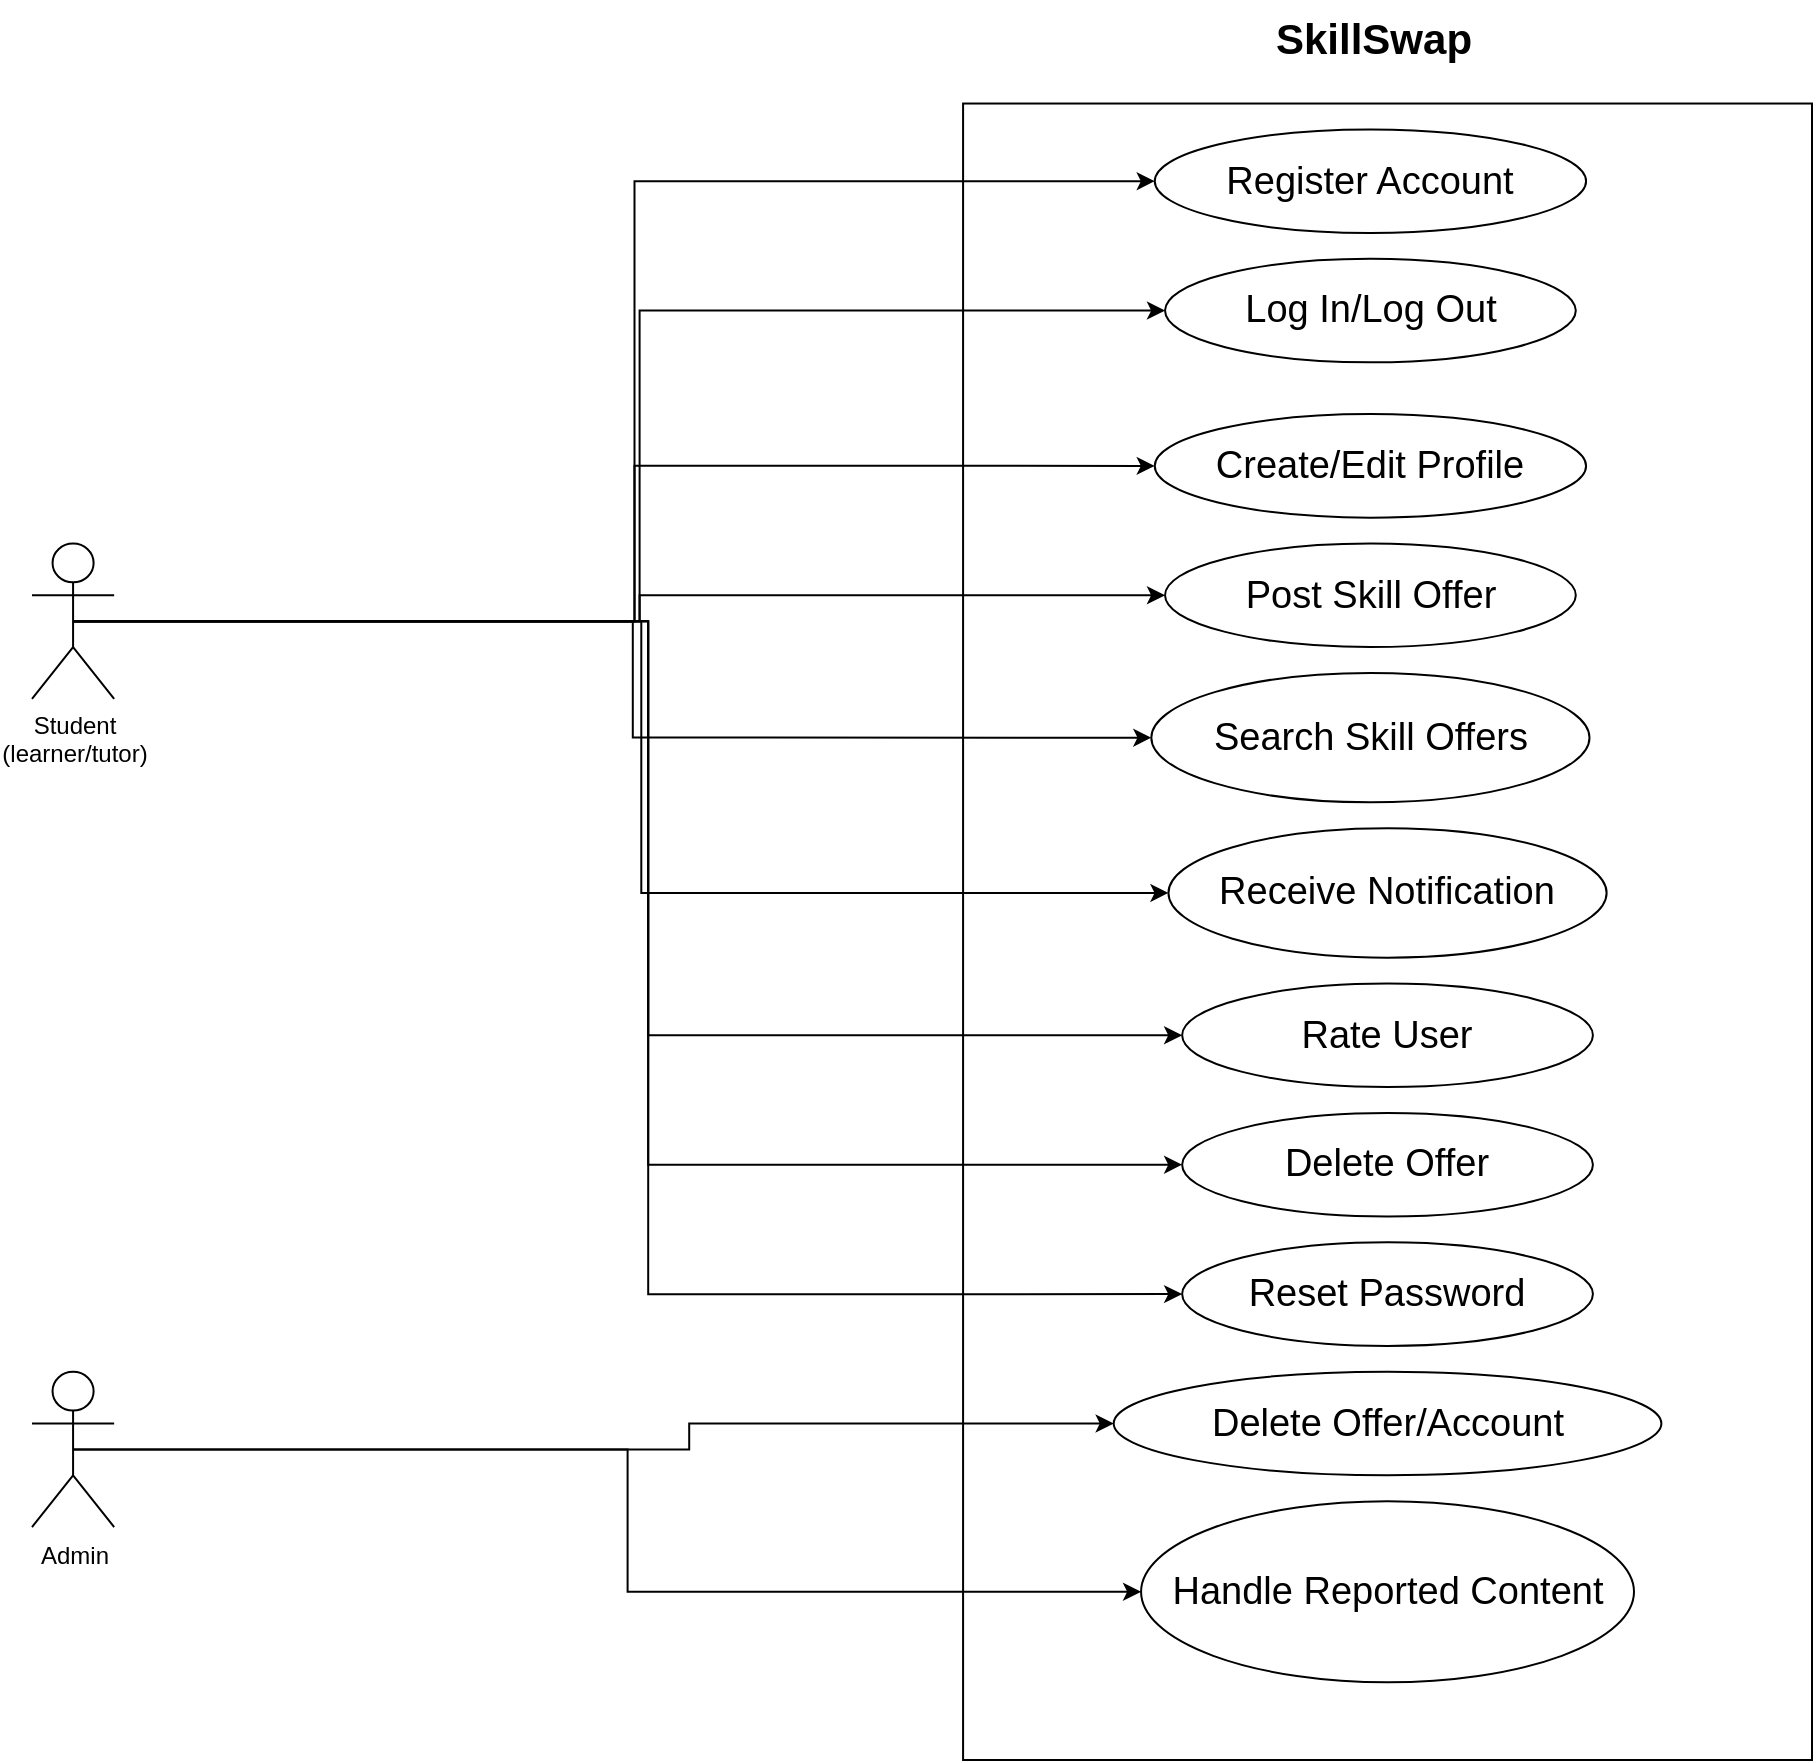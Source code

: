 <mxfile version="28.1.2">
  <diagram name="Page-1" id="4EtTcDXijNYZwQx1_ApL">
    <mxGraphModel dx="1408" dy="878" grid="1" gridSize="10" guides="1" tooltips="1" connect="1" arrows="1" fold="1" page="1" pageScale="1" pageWidth="1100" pageHeight="850" math="0" shadow="0">
      <root>
        <mxCell id="0" />
        <mxCell id="1" parent="0" />
        <mxCell id="DPGO9Rs1iTEe98ONnqwL-31" value="" style="group" vertex="1" connectable="0" parent="1">
          <mxGeometry x="105" y="30" width="890" height="880" as="geometry" />
        </mxCell>
        <mxCell id="DPGO9Rs1iTEe98ONnqwL-1" value="Admin" style="shape=umlActor;verticalLabelPosition=bottom;verticalAlign=top;html=1;outlineConnect=0;" vertex="1" parent="DPGO9Rs1iTEe98ONnqwL-31">
          <mxGeometry y="685.882" width="41.077" height="77.647" as="geometry" />
        </mxCell>
        <mxCell id="DPGO9Rs1iTEe98ONnqwL-2" value="Student&lt;div&gt;(learner/tutor)&lt;/div&gt;" style="shape=umlActor;verticalLabelPosition=bottom;verticalAlign=top;html=1;outlineConnect=0;" vertex="1" parent="DPGO9Rs1iTEe98ONnqwL-31">
          <mxGeometry y="271.765" width="41.077" height="77.647" as="geometry" />
        </mxCell>
        <mxCell id="DPGO9Rs1iTEe98ONnqwL-19" value="&lt;b&gt;&lt;font style=&quot;font-size: 21px;&quot;&gt;SkillSwap&lt;/font&gt;&lt;/b&gt;" style="text;html=1;align=center;verticalAlign=middle;whiteSpace=wrap;rounded=0;" vertex="1" parent="DPGO9Rs1iTEe98ONnqwL-31">
          <mxGeometry x="629.846" width="82.154" height="38.824" as="geometry" />
        </mxCell>
        <mxCell id="DPGO9Rs1iTEe98ONnqwL-6" value="" style="rounded=0;whiteSpace=wrap;html=1;" vertex="1" parent="DPGO9Rs1iTEe98ONnqwL-31">
          <mxGeometry x="465.538" y="51.765" width="424.462" height="828.235" as="geometry" />
        </mxCell>
        <mxCell id="DPGO9Rs1iTEe98ONnqwL-7" value="&lt;span style=&quot;color: light-dark(rgb(0, 0, 0), rgb(255, 255, 255)); font-size: 19px; background-color: transparent;&quot;&gt;Register Account&lt;/span&gt;" style="ellipse;whiteSpace=wrap;html=1;" vertex="1" parent="DPGO9Rs1iTEe98ONnqwL-31">
          <mxGeometry x="561.385" y="64.706" width="215.654" height="51.765" as="geometry" />
        </mxCell>
        <mxCell id="DPGO9Rs1iTEe98ONnqwL-8" value="&lt;span style=&quot;color: light-dark(rgb(0, 0, 0), rgb(255, 255, 255)); font-size: 19px; background-color: transparent;&quot;&gt;Log In/Log Out&lt;/span&gt;" style="ellipse;whiteSpace=wrap;html=1;" vertex="1" parent="DPGO9Rs1iTEe98ONnqwL-31">
          <mxGeometry x="566.519" y="129.412" width="205.385" height="51.765" as="geometry" />
        </mxCell>
        <mxCell id="DPGO9Rs1iTEe98ONnqwL-9" value="&lt;span style=&quot;color: light-dark(rgb(0, 0, 0), rgb(255, 255, 255)); font-size: 19px; background-color: transparent;&quot;&gt;Create/Edit Profile&lt;/span&gt;" style="ellipse;whiteSpace=wrap;html=1;" vertex="1" parent="DPGO9Rs1iTEe98ONnqwL-31">
          <mxGeometry x="561.385" y="207.059" width="215.654" height="51.765" as="geometry" />
        </mxCell>
        <mxCell id="DPGO9Rs1iTEe98ONnqwL-10" value="&lt;span style=&quot;color: light-dark(rgb(0, 0, 0), rgb(255, 255, 255)); font-size: 19px; background-color: transparent;&quot;&gt;Post Skill Offer&lt;/span&gt;" style="ellipse;whiteSpace=wrap;html=1;" vertex="1" parent="DPGO9Rs1iTEe98ONnqwL-31">
          <mxGeometry x="566.519" y="271.765" width="205.385" height="51.765" as="geometry" />
        </mxCell>
        <mxCell id="DPGO9Rs1iTEe98ONnqwL-11" value="&lt;span style=&quot;color: light-dark(rgb(0, 0, 0), rgb(255, 255, 255)); font-size: 19px; background-color: transparent;&quot;&gt;Search Skill Offers&lt;/span&gt;" style="ellipse;whiteSpace=wrap;html=1;" vertex="1" parent="DPGO9Rs1iTEe98ONnqwL-31">
          <mxGeometry x="559.673" y="336.471" width="219.077" height="64.706" as="geometry" />
        </mxCell>
        <mxCell id="DPGO9Rs1iTEe98ONnqwL-12" value="&lt;span style=&quot;color: light-dark(rgb(0, 0, 0), rgb(255, 255, 255)); font-size: 19px; background-color: transparent;&quot;&gt;Receive Notification&lt;/span&gt;" style="ellipse;whiteSpace=wrap;html=1;" vertex="1" parent="DPGO9Rs1iTEe98ONnqwL-31">
          <mxGeometry x="568.231" y="414.118" width="219.077" height="64.706" as="geometry" />
        </mxCell>
        <mxCell id="DPGO9Rs1iTEe98ONnqwL-13" value="&lt;span style=&quot;color: light-dark(rgb(0, 0, 0), rgb(255, 255, 255)); font-size: 19px; background-color: transparent;&quot;&gt;Rate User&lt;/span&gt;" style="ellipse;whiteSpace=wrap;html=1;" vertex="1" parent="DPGO9Rs1iTEe98ONnqwL-31">
          <mxGeometry x="575.077" y="491.765" width="205.385" height="51.765" as="geometry" />
        </mxCell>
        <mxCell id="DPGO9Rs1iTEe98ONnqwL-14" value="&lt;span style=&quot;color: light-dark(rgb(0, 0, 0), rgb(255, 255, 255)); font-size: 19px; background-color: transparent;&quot;&gt;Delete Offer&lt;/span&gt;" style="ellipse;whiteSpace=wrap;html=1;" vertex="1" parent="DPGO9Rs1iTEe98ONnqwL-31">
          <mxGeometry x="575.077" y="556.471" width="205.385" height="51.765" as="geometry" />
        </mxCell>
        <mxCell id="DPGO9Rs1iTEe98ONnqwL-15" value="&lt;span style=&quot;color: light-dark(rgb(0, 0, 0), rgb(255, 255, 255)); font-size: 19px; background-color: transparent;&quot;&gt;Reset Password&lt;/span&gt;" style="ellipse;whiteSpace=wrap;html=1;" vertex="1" parent="DPGO9Rs1iTEe98ONnqwL-31">
          <mxGeometry x="575.077" y="621.176" width="205.385" height="51.765" as="geometry" />
        </mxCell>
        <mxCell id="DPGO9Rs1iTEe98ONnqwL-16" value="&lt;span style=&quot;color: light-dark(rgb(0, 0, 0), rgb(255, 255, 255)); font-size: 19px; background-color: transparent;&quot;&gt;Delete Offer/Account&lt;/span&gt;" style="ellipse;whiteSpace=wrap;html=1;" vertex="1" parent="DPGO9Rs1iTEe98ONnqwL-31">
          <mxGeometry x="540.846" y="685.882" width="273.846" height="51.765" as="geometry" />
        </mxCell>
        <mxCell id="DPGO9Rs1iTEe98ONnqwL-17" value="&lt;span style=&quot;font-size: 19px;&quot;&gt;Handle Reported Content&lt;/span&gt;" style="ellipse;whiteSpace=wrap;html=1;" vertex="1" parent="DPGO9Rs1iTEe98ONnqwL-31">
          <mxGeometry x="554.538" y="750.588" width="246.462" height="90.588" as="geometry" />
        </mxCell>
        <mxCell id="DPGO9Rs1iTEe98ONnqwL-21" style="edgeStyle=orthogonalEdgeStyle;rounded=0;orthogonalLoop=1;jettySize=auto;html=1;exitX=0.5;exitY=0.5;exitDx=0;exitDy=0;exitPerimeter=0;" edge="1" parent="DPGO9Rs1iTEe98ONnqwL-31" source="DPGO9Rs1iTEe98ONnqwL-1" target="DPGO9Rs1iTEe98ONnqwL-16">
          <mxGeometry relative="1" as="geometry">
            <Array as="points">
              <mxPoint x="328.615" y="724.706" />
              <mxPoint x="328.615" y="711.765" />
            </Array>
          </mxGeometry>
        </mxCell>
        <mxCell id="DPGO9Rs1iTEe98ONnqwL-20" style="edgeStyle=orthogonalEdgeStyle;rounded=0;orthogonalLoop=1;jettySize=auto;html=1;exitX=0.5;exitY=0.5;exitDx=0;exitDy=0;exitPerimeter=0;entryX=0;entryY=0.5;entryDx=0;entryDy=0;" edge="1" parent="DPGO9Rs1iTEe98ONnqwL-31" source="DPGO9Rs1iTEe98ONnqwL-1" target="DPGO9Rs1iTEe98ONnqwL-17">
          <mxGeometry relative="1" as="geometry" />
        </mxCell>
        <mxCell id="DPGO9Rs1iTEe98ONnqwL-22" style="edgeStyle=orthogonalEdgeStyle;rounded=0;orthogonalLoop=1;jettySize=auto;html=1;exitX=0.5;exitY=0.5;exitDx=0;exitDy=0;exitPerimeter=0;entryX=0;entryY=0.5;entryDx=0;entryDy=0;" edge="1" parent="DPGO9Rs1iTEe98ONnqwL-31" source="DPGO9Rs1iTEe98ONnqwL-2" target="DPGO9Rs1iTEe98ONnqwL-7">
          <mxGeometry relative="1" as="geometry" />
        </mxCell>
        <mxCell id="DPGO9Rs1iTEe98ONnqwL-23" style="edgeStyle=orthogonalEdgeStyle;rounded=0;orthogonalLoop=1;jettySize=auto;html=1;exitX=0.5;exitY=0.5;exitDx=0;exitDy=0;exitPerimeter=0;entryX=0;entryY=0.5;entryDx=0;entryDy=0;" edge="1" parent="DPGO9Rs1iTEe98ONnqwL-31" source="DPGO9Rs1iTEe98ONnqwL-2" target="DPGO9Rs1iTEe98ONnqwL-8">
          <mxGeometry relative="1" as="geometry" />
        </mxCell>
        <mxCell id="DPGO9Rs1iTEe98ONnqwL-24" style="edgeStyle=orthogonalEdgeStyle;rounded=0;orthogonalLoop=1;jettySize=auto;html=1;exitX=0.5;exitY=0.5;exitDx=0;exitDy=0;exitPerimeter=0;entryX=0;entryY=0.5;entryDx=0;entryDy=0;" edge="1" parent="DPGO9Rs1iTEe98ONnqwL-31" source="DPGO9Rs1iTEe98ONnqwL-2" target="DPGO9Rs1iTEe98ONnqwL-9">
          <mxGeometry relative="1" as="geometry" />
        </mxCell>
        <mxCell id="DPGO9Rs1iTEe98ONnqwL-25" style="edgeStyle=orthogonalEdgeStyle;rounded=0;orthogonalLoop=1;jettySize=auto;html=1;exitX=0.5;exitY=0.5;exitDx=0;exitDy=0;exitPerimeter=0;entryX=0;entryY=0.5;entryDx=0;entryDy=0;" edge="1" parent="DPGO9Rs1iTEe98ONnqwL-31" source="DPGO9Rs1iTEe98ONnqwL-2" target="DPGO9Rs1iTEe98ONnqwL-10">
          <mxGeometry relative="1" as="geometry" />
        </mxCell>
        <mxCell id="DPGO9Rs1iTEe98ONnqwL-26" style="edgeStyle=orthogonalEdgeStyle;rounded=0;orthogonalLoop=1;jettySize=auto;html=1;exitX=0.5;exitY=0.5;exitDx=0;exitDy=0;exitPerimeter=0;entryX=0;entryY=0.5;entryDx=0;entryDy=0;" edge="1" parent="DPGO9Rs1iTEe98ONnqwL-31" source="DPGO9Rs1iTEe98ONnqwL-2" target="DPGO9Rs1iTEe98ONnqwL-11">
          <mxGeometry relative="1" as="geometry" />
        </mxCell>
        <mxCell id="DPGO9Rs1iTEe98ONnqwL-27" style="edgeStyle=orthogonalEdgeStyle;rounded=0;orthogonalLoop=1;jettySize=auto;html=1;exitX=0.5;exitY=0.5;exitDx=0;exitDy=0;exitPerimeter=0;entryX=0;entryY=0.5;entryDx=0;entryDy=0;" edge="1" parent="DPGO9Rs1iTEe98ONnqwL-31" source="DPGO9Rs1iTEe98ONnqwL-2" target="DPGO9Rs1iTEe98ONnqwL-12">
          <mxGeometry relative="1" as="geometry" />
        </mxCell>
        <mxCell id="DPGO9Rs1iTEe98ONnqwL-28" style="edgeStyle=orthogonalEdgeStyle;rounded=0;orthogonalLoop=1;jettySize=auto;html=1;exitX=0.5;exitY=0.5;exitDx=0;exitDy=0;exitPerimeter=0;entryX=0;entryY=0.5;entryDx=0;entryDy=0;" edge="1" parent="DPGO9Rs1iTEe98ONnqwL-31" source="DPGO9Rs1iTEe98ONnqwL-2" target="DPGO9Rs1iTEe98ONnqwL-13">
          <mxGeometry relative="1" as="geometry" />
        </mxCell>
        <mxCell id="DPGO9Rs1iTEe98ONnqwL-29" style="edgeStyle=orthogonalEdgeStyle;rounded=0;orthogonalLoop=1;jettySize=auto;html=1;exitX=0.5;exitY=0.5;exitDx=0;exitDy=0;exitPerimeter=0;entryX=0;entryY=0.5;entryDx=0;entryDy=0;" edge="1" parent="DPGO9Rs1iTEe98ONnqwL-31" source="DPGO9Rs1iTEe98ONnqwL-2" target="DPGO9Rs1iTEe98ONnqwL-14">
          <mxGeometry relative="1" as="geometry" />
        </mxCell>
        <mxCell id="DPGO9Rs1iTEe98ONnqwL-30" style="edgeStyle=orthogonalEdgeStyle;rounded=0;orthogonalLoop=1;jettySize=auto;html=1;exitX=0.5;exitY=0.5;exitDx=0;exitDy=0;exitPerimeter=0;entryX=0;entryY=0.5;entryDx=0;entryDy=0;" edge="1" parent="DPGO9Rs1iTEe98ONnqwL-31" source="DPGO9Rs1iTEe98ONnqwL-2" target="DPGO9Rs1iTEe98ONnqwL-15">
          <mxGeometry relative="1" as="geometry" />
        </mxCell>
      </root>
    </mxGraphModel>
  </diagram>
</mxfile>
